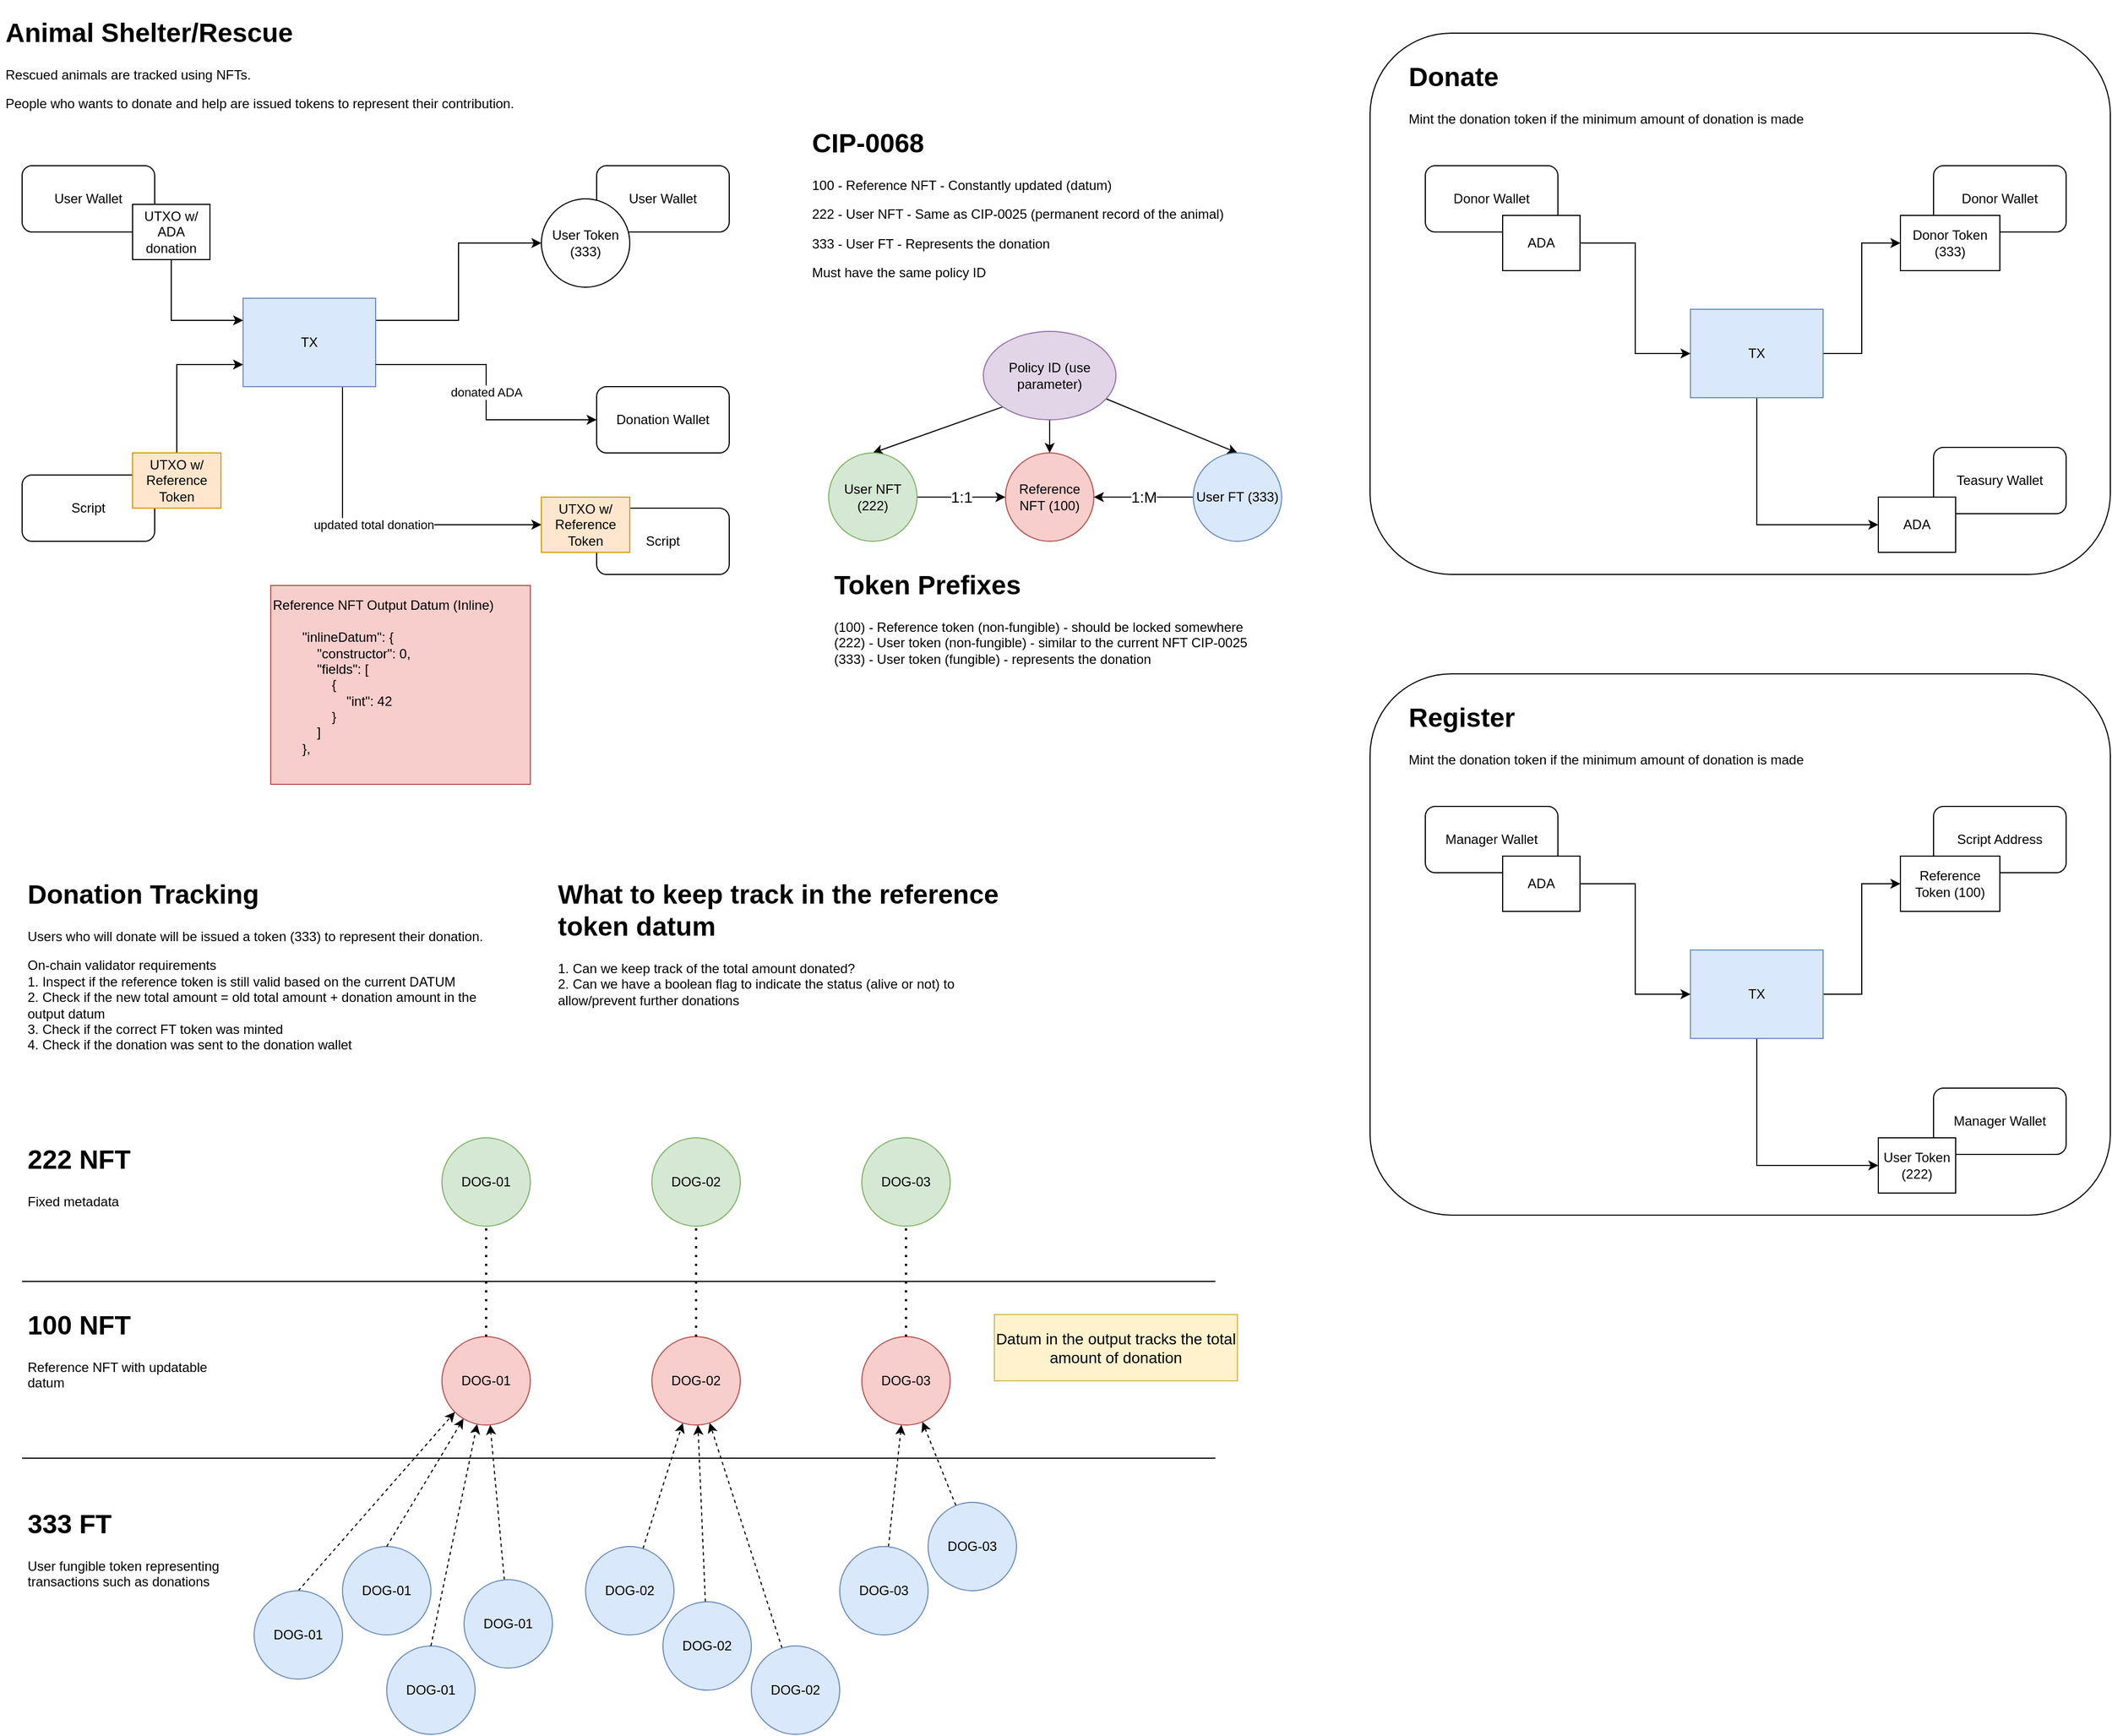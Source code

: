 <mxfile version="20.5.0" type="github">
  <diagram id="odqYZEL_3UX7f1YgIcCa" name="Page-1">
    <mxGraphModel dx="2123" dy="1631" grid="1" gridSize="10" guides="1" tooltips="1" connect="1" arrows="1" fold="1" page="1" pageScale="1" pageWidth="850" pageHeight="1100" math="0" shadow="0">
      <root>
        <mxCell id="0" />
        <mxCell id="1" parent="0" />
        <mxCell id="N18CFHO-jjephov-nG1s-15" value="" style="rounded=1;whiteSpace=wrap;html=1;" vertex="1" parent="1">
          <mxGeometry x="1260" y="40" width="670" height="490" as="geometry" />
        </mxCell>
        <mxCell id="dAVL8cyunABjWrSLzVpG-8" style="edgeStyle=orthogonalEdgeStyle;rounded=0;orthogonalLoop=1;jettySize=auto;html=1;exitX=1;exitY=0.25;exitDx=0;exitDy=0;entryX=0;entryY=0.5;entryDx=0;entryDy=0;" parent="1" source="dAVL8cyunABjWrSLzVpG-1" target="dAVL8cyunABjWrSLzVpG-7" edge="1">
          <mxGeometry relative="1" as="geometry" />
        </mxCell>
        <mxCell id="dAVL8cyunABjWrSLzVpG-10" value="updated total donation" style="edgeStyle=orthogonalEdgeStyle;rounded=0;orthogonalLoop=1;jettySize=auto;html=1;exitX=0.75;exitY=1;exitDx=0;exitDy=0;entryX=0;entryY=0.5;entryDx=0;entryDy=0;" parent="1" source="dAVL8cyunABjWrSLzVpG-1" target="dAVL8cyunABjWrSLzVpG-44" edge="1">
          <mxGeometry relative="1" as="geometry">
            <mxPoint x="440" y="380" as="targetPoint" />
          </mxGeometry>
        </mxCell>
        <mxCell id="dAVL8cyunABjWrSLzVpG-1" value="TX" style="rounded=0;whiteSpace=wrap;html=1;fillColor=#dae8fc;strokeColor=#6c8ebf;" parent="1" vertex="1">
          <mxGeometry x="240" y="280" width="120" height="80" as="geometry" />
        </mxCell>
        <mxCell id="dAVL8cyunABjWrSLzVpG-5" value="User Wallet" style="rounded=1;whiteSpace=wrap;html=1;" parent="1" vertex="1">
          <mxGeometry x="560" y="160" width="120" height="60" as="geometry" />
        </mxCell>
        <mxCell id="dAVL8cyunABjWrSLzVpG-6" value="Donation Wallet" style="rounded=1;whiteSpace=wrap;html=1;" parent="1" vertex="1">
          <mxGeometry x="560" y="360" width="120" height="60" as="geometry" />
        </mxCell>
        <mxCell id="dAVL8cyunABjWrSLzVpG-7" value="User Token (333)" style="ellipse;whiteSpace=wrap;html=1;aspect=fixed;" parent="1" vertex="1">
          <mxGeometry x="510" y="190" width="80" height="80" as="geometry" />
        </mxCell>
        <mxCell id="dAVL8cyunABjWrSLzVpG-12" value="donated ADA" style="edgeStyle=orthogonalEdgeStyle;rounded=0;orthogonalLoop=1;jettySize=auto;html=1;exitX=1;exitY=0.75;exitDx=0;exitDy=0;entryX=0;entryY=0.5;entryDx=0;entryDy=0;" parent="1" source="dAVL8cyunABjWrSLzVpG-1" target="dAVL8cyunABjWrSLzVpG-6" edge="1">
          <mxGeometry relative="1" as="geometry">
            <mxPoint x="480" y="420" as="sourcePoint" />
          </mxGeometry>
        </mxCell>
        <mxCell id="dAVL8cyunABjWrSLzVpG-13" value="Script" style="rounded=1;whiteSpace=wrap;html=1;" parent="1" vertex="1">
          <mxGeometry x="560" y="470" width="120" height="60" as="geometry" />
        </mxCell>
        <mxCell id="dAVL8cyunABjWrSLzVpG-18" style="rounded=0;orthogonalLoop=1;jettySize=auto;html=1;exitX=0;exitY=1;exitDx=0;exitDy=0;entryX=0.5;entryY=0;entryDx=0;entryDy=0;" parent="1" source="dAVL8cyunABjWrSLzVpG-14" target="dAVL8cyunABjWrSLzVpG-16" edge="1">
          <mxGeometry relative="1" as="geometry" />
        </mxCell>
        <mxCell id="dAVL8cyunABjWrSLzVpG-19" style="edgeStyle=none;rounded=0;orthogonalLoop=1;jettySize=auto;html=1;exitX=0.5;exitY=1;exitDx=0;exitDy=0;entryX=0.5;entryY=0;entryDx=0;entryDy=0;" parent="1" source="dAVL8cyunABjWrSLzVpG-14" target="dAVL8cyunABjWrSLzVpG-17" edge="1">
          <mxGeometry relative="1" as="geometry" />
        </mxCell>
        <mxCell id="uIfUFpnsK55GbAupwCwC-9" style="edgeStyle=none;rounded=0;orthogonalLoop=1;jettySize=auto;html=1;entryX=0.5;entryY=0;entryDx=0;entryDy=0;fontSize=14;" parent="1" source="dAVL8cyunABjWrSLzVpG-14" target="uIfUFpnsK55GbAupwCwC-7" edge="1">
          <mxGeometry relative="1" as="geometry" />
        </mxCell>
        <mxCell id="dAVL8cyunABjWrSLzVpG-14" value="Policy ID (use parameter)" style="ellipse;whiteSpace=wrap;html=1;fillColor=#e1d5e7;strokeColor=#9673a6;" parent="1" vertex="1">
          <mxGeometry x="910" y="310" width="120" height="80" as="geometry" />
        </mxCell>
        <mxCell id="dAVL8cyunABjWrSLzVpG-20" value="&lt;div style=&quot;font-size: 14px;&quot;&gt;1:1&lt;/div&gt;" style="edgeStyle=none;rounded=0;orthogonalLoop=1;jettySize=auto;html=1;exitX=1;exitY=0.5;exitDx=0;exitDy=0;entryX=0;entryY=0.5;entryDx=0;entryDy=0;fontSize=14;" parent="1" source="dAVL8cyunABjWrSLzVpG-16" target="dAVL8cyunABjWrSLzVpG-17" edge="1">
          <mxGeometry relative="1" as="geometry" />
        </mxCell>
        <mxCell id="dAVL8cyunABjWrSLzVpG-16" value="User NFT (222)" style="ellipse;whiteSpace=wrap;html=1;aspect=fixed;fillColor=#d5e8d4;strokeColor=#82b366;" parent="1" vertex="1">
          <mxGeometry x="770" y="420" width="80" height="80" as="geometry" />
        </mxCell>
        <mxCell id="dAVL8cyunABjWrSLzVpG-17" value="Reference NFT (100)" style="ellipse;whiteSpace=wrap;html=1;aspect=fixed;fillColor=#f8cecc;strokeColor=#b85450;" parent="1" vertex="1">
          <mxGeometry x="930" y="420" width="80" height="80" as="geometry" />
        </mxCell>
        <mxCell id="dAVL8cyunABjWrSLzVpG-21" value="&lt;h1&gt;Animal Shelter/Rescue&lt;/h1&gt;&lt;p&gt;Rescued animals are tracked using NFTs.&lt;/p&gt;&lt;p&gt;People who wants to donate and help are issued tokens to represent their contribution.&lt;/p&gt;" style="text;html=1;strokeColor=none;fillColor=none;spacing=5;spacingTop=-20;whiteSpace=wrap;overflow=hidden;rounded=0;" parent="1" vertex="1">
          <mxGeometry x="20" y="20" width="530" height="120" as="geometry" />
        </mxCell>
        <mxCell id="dAVL8cyunABjWrSLzVpG-35" value="&lt;h1&gt;Donation Tracking&lt;/h1&gt;&lt;p&gt;Users who will donate will be issued a token (333) to represent their donation.&lt;/p&gt;&lt;p&gt;On-chain validator requirements&lt;br&gt;1. Inspect if the reference token is still valid based on the current DATUM&lt;br&gt;2. Check if the new total amount = old total amount + donation amount in the output datum&lt;br&gt;3. Check if the correct FT token was minted&lt;br&gt;4. Check if the donation was sent to the donation wallet&lt;br&gt;&lt;/p&gt;" style="text;html=1;strokeColor=none;fillColor=none;spacing=5;spacingTop=-20;whiteSpace=wrap;overflow=hidden;rounded=0;" parent="1" vertex="1">
          <mxGeometry x="40" y="800" width="440" height="170" as="geometry" />
        </mxCell>
        <mxCell id="dAVL8cyunABjWrSLzVpG-36" value="&lt;h1&gt;What to keep track in the reference token datum&lt;/h1&gt;&lt;div&gt;1. Can we keep track of the total amount donated?&lt;br&gt;2. Can we have a boolean flag to indicate the status (alive or not) to allow/prevent further donations&lt;/div&gt;&lt;div&gt;&lt;br&gt;&lt;/div&gt;" style="text;html=1;strokeColor=none;fillColor=none;spacing=5;spacingTop=-20;whiteSpace=wrap;overflow=hidden;rounded=0;" parent="1" vertex="1">
          <mxGeometry x="520" y="800" width="440" height="150" as="geometry" />
        </mxCell>
        <mxCell id="dAVL8cyunABjWrSLzVpG-39" value="" style="edgeStyle=orthogonalEdgeStyle;rounded=0;orthogonalLoop=1;jettySize=auto;html=1;entryX=0;entryY=0.25;entryDx=0;entryDy=0;exitX=0.5;exitY=1;exitDx=0;exitDy=0;" parent="1" source="dAVL8cyunABjWrSLzVpG-38" target="dAVL8cyunABjWrSLzVpG-1" edge="1">
          <mxGeometry relative="1" as="geometry" />
        </mxCell>
        <mxCell id="dAVL8cyunABjWrSLzVpG-41" value="User Wallet" style="rounded=1;whiteSpace=wrap;html=1;" parent="1" vertex="1">
          <mxGeometry x="40" y="160" width="120" height="60" as="geometry" />
        </mxCell>
        <mxCell id="dAVL8cyunABjWrSLzVpG-38" value="UTXO w/ ADA donation" style="rounded=0;whiteSpace=wrap;html=1;" parent="1" vertex="1">
          <mxGeometry x="140" y="195" width="70" height="50" as="geometry" />
        </mxCell>
        <mxCell id="dAVL8cyunABjWrSLzVpG-42" value="Script" style="rounded=1;whiteSpace=wrap;html=1;" parent="1" vertex="1">
          <mxGeometry x="40" y="440" width="120" height="60" as="geometry" />
        </mxCell>
        <mxCell id="dAVL8cyunABjWrSLzVpG-43" style="edgeStyle=orthogonalEdgeStyle;rounded=0;orthogonalLoop=1;jettySize=auto;html=1;exitX=0.5;exitY=0;exitDx=0;exitDy=0;entryX=0;entryY=0.75;entryDx=0;entryDy=0;" parent="1" source="dAVL8cyunABjWrSLzVpG-40" target="dAVL8cyunABjWrSLzVpG-1" edge="1">
          <mxGeometry relative="1" as="geometry" />
        </mxCell>
        <mxCell id="dAVL8cyunABjWrSLzVpG-40" value="UTXO w/ Reference Token" style="rounded=0;whiteSpace=wrap;html=1;fillColor=#ffe6cc;strokeColor=#d79b00;" parent="1" vertex="1">
          <mxGeometry x="140" y="420" width="80" height="50" as="geometry" />
        </mxCell>
        <mxCell id="dAVL8cyunABjWrSLzVpG-44" value="UTXO w/ Reference Token" style="rounded=0;whiteSpace=wrap;html=1;fillColor=#ffe6cc;strokeColor=#d79b00;" parent="1" vertex="1">
          <mxGeometry x="510" y="460" width="80" height="50" as="geometry" />
        </mxCell>
        <mxCell id="dAVL8cyunABjWrSLzVpG-45" value="&lt;div style=&quot;&quot;&gt;&lt;span style=&quot;background-color: initial;&quot;&gt;Reference NFT Output Datum (Inline)&lt;/span&gt;&lt;/div&gt;&lt;div style=&quot;&quot;&gt;&lt;br&gt;&lt;/div&gt;&lt;div style=&quot;&quot;&gt;&lt;div&gt;&amp;nbsp; &amp;nbsp; &amp;nbsp; &amp;nbsp; &quot;inlineDatum&quot;: {&lt;/div&gt;&lt;div&gt;&amp;nbsp; &amp;nbsp; &amp;nbsp; &amp;nbsp; &amp;nbsp; &amp;nbsp; &quot;constructor&quot;: 0,&lt;/div&gt;&lt;div&gt;&amp;nbsp; &amp;nbsp; &amp;nbsp; &amp;nbsp; &amp;nbsp; &amp;nbsp; &quot;fields&quot;: [&lt;/div&gt;&lt;div&gt;&amp;nbsp; &amp;nbsp; &amp;nbsp; &amp;nbsp; &amp;nbsp; &amp;nbsp; &amp;nbsp; &amp;nbsp; {&lt;/div&gt;&lt;div&gt;&amp;nbsp; &amp;nbsp; &amp;nbsp; &amp;nbsp; &amp;nbsp; &amp;nbsp; &amp;nbsp; &amp;nbsp; &amp;nbsp; &amp;nbsp; &quot;int&quot;: 42&lt;/div&gt;&lt;div&gt;&amp;nbsp; &amp;nbsp; &amp;nbsp; &amp;nbsp; &amp;nbsp; &amp;nbsp; &amp;nbsp; &amp;nbsp; }&lt;/div&gt;&lt;div&gt;&amp;nbsp; &amp;nbsp; &amp;nbsp; &amp;nbsp; &amp;nbsp; &amp;nbsp; ]&lt;/div&gt;&lt;div&gt;&amp;nbsp; &amp;nbsp; &amp;nbsp; &amp;nbsp; },&lt;/div&gt;&lt;/div&gt;&lt;div style=&quot;&quot;&gt;&lt;span style=&quot;background-color: initial;&quot;&gt;&lt;br&gt;&lt;/span&gt;&lt;/div&gt;" style="rounded=0;whiteSpace=wrap;html=1;align=left;fillColor=#f8cecc;strokeColor=#b85450;" parent="1" vertex="1">
          <mxGeometry x="265" y="540" width="235" height="180" as="geometry" />
        </mxCell>
        <mxCell id="dAVL8cyunABjWrSLzVpG-46" value="&lt;h1&gt;CIP-0068&lt;/h1&gt;&lt;p&gt;100 - Reference NFT - Constantly updated (datum)&lt;/p&gt;&lt;p&gt;222 - User NFT - Same as CIP-0025 (permanent record of the animal)&lt;/p&gt;&lt;p&gt;333 - User FT - Represents the donation&lt;/p&gt;&lt;p&gt;Must have the same policy ID&lt;br&gt;&lt;/p&gt;" style="text;html=1;strokeColor=none;fillColor=none;spacing=5;spacingTop=-20;whiteSpace=wrap;overflow=hidden;rounded=0;" parent="1" vertex="1">
          <mxGeometry x="750" y="120" width="400" height="160" as="geometry" />
        </mxCell>
        <mxCell id="dAVL8cyunABjWrSLzVpG-48" value="DOG-01" style="ellipse;whiteSpace=wrap;html=1;aspect=fixed;fillColor=#f8cecc;strokeColor=#b85450;" parent="1" vertex="1">
          <mxGeometry x="420" y="1220" width="80" height="80" as="geometry" />
        </mxCell>
        <mxCell id="dAVL8cyunABjWrSLzVpG-49" value="DOG-02" style="ellipse;whiteSpace=wrap;html=1;aspect=fixed;fillColor=#f8cecc;strokeColor=#b85450;" parent="1" vertex="1">
          <mxGeometry x="610" y="1220" width="80" height="80" as="geometry" />
        </mxCell>
        <mxCell id="dAVL8cyunABjWrSLzVpG-50" value="DOG-03" style="ellipse;whiteSpace=wrap;html=1;aspect=fixed;fillColor=#f8cecc;strokeColor=#b85450;" parent="1" vertex="1">
          <mxGeometry x="800" y="1220" width="80" height="80" as="geometry" />
        </mxCell>
        <mxCell id="dAVL8cyunABjWrSLzVpG-51" value="DOG-01" style="ellipse;whiteSpace=wrap;html=1;aspect=fixed;fillColor=#d5e8d4;strokeColor=#82b366;" parent="1" vertex="1">
          <mxGeometry x="420" y="1040" width="80" height="80" as="geometry" />
        </mxCell>
        <mxCell id="dAVL8cyunABjWrSLzVpG-52" value="DOG-02" style="ellipse;whiteSpace=wrap;html=1;aspect=fixed;fillColor=#d5e8d4;strokeColor=#82b366;" parent="1" vertex="1">
          <mxGeometry x="610" y="1040" width="80" height="80" as="geometry" />
        </mxCell>
        <mxCell id="dAVL8cyunABjWrSLzVpG-53" value="DOG-03" style="ellipse;whiteSpace=wrap;html=1;aspect=fixed;fillColor=#d5e8d4;strokeColor=#82b366;" parent="1" vertex="1">
          <mxGeometry x="800" y="1040" width="80" height="80" as="geometry" />
        </mxCell>
        <mxCell id="dAVL8cyunABjWrSLzVpG-55" value="" style="endArrow=none;html=1;rounded=0;" parent="1" edge="1">
          <mxGeometry width="50" height="50" relative="1" as="geometry">
            <mxPoint x="40" y="1170" as="sourcePoint" />
            <mxPoint x="1120" y="1170" as="targetPoint" />
          </mxGeometry>
        </mxCell>
        <mxCell id="dAVL8cyunABjWrSLzVpG-56" value="&lt;h1&gt;222 NFT&lt;/h1&gt;&lt;p&gt;Fixed metadata&lt;/p&gt;" style="text;html=1;strokeColor=none;fillColor=none;spacing=5;spacingTop=-20;whiteSpace=wrap;overflow=hidden;rounded=0;" parent="1" vertex="1">
          <mxGeometry x="40" y="1040" width="190" height="120" as="geometry" />
        </mxCell>
        <mxCell id="dAVL8cyunABjWrSLzVpG-57" value="&lt;h1&gt;100 NFT&lt;/h1&gt;&lt;p&gt;Reference NFT with updatable datum&lt;/p&gt;" style="text;html=1;strokeColor=none;fillColor=none;spacing=5;spacingTop=-20;whiteSpace=wrap;overflow=hidden;rounded=0;" parent="1" vertex="1">
          <mxGeometry x="40" y="1190" width="190" height="120" as="geometry" />
        </mxCell>
        <mxCell id="dAVL8cyunABjWrSLzVpG-58" value="" style="endArrow=none;html=1;rounded=0;" parent="1" edge="1">
          <mxGeometry width="50" height="50" relative="1" as="geometry">
            <mxPoint x="40" y="1330" as="sourcePoint" />
            <mxPoint x="1120" y="1330" as="targetPoint" />
          </mxGeometry>
        </mxCell>
        <mxCell id="dAVL8cyunABjWrSLzVpG-59" value="" style="endArrow=none;dashed=1;html=1;dashPattern=1 3;strokeWidth=2;rounded=0;entryX=0.5;entryY=1;entryDx=0;entryDy=0;" parent="1" source="dAVL8cyunABjWrSLzVpG-48" target="dAVL8cyunABjWrSLzVpG-51" edge="1">
          <mxGeometry width="50" height="50" relative="1" as="geometry">
            <mxPoint x="400" y="1320" as="sourcePoint" />
            <mxPoint x="480" y="1130" as="targetPoint" />
          </mxGeometry>
        </mxCell>
        <mxCell id="dAVL8cyunABjWrSLzVpG-60" value="" style="endArrow=none;dashed=1;html=1;dashPattern=1 3;strokeWidth=2;rounded=0;entryX=0.5;entryY=1;entryDx=0;entryDy=0;exitX=0.5;exitY=0;exitDx=0;exitDy=0;" parent="1" source="dAVL8cyunABjWrSLzVpG-49" target="dAVL8cyunABjWrSLzVpG-52" edge="1">
          <mxGeometry width="50" height="50" relative="1" as="geometry">
            <mxPoint x="470" y="1230" as="sourcePoint" />
            <mxPoint x="470" y="1130" as="targetPoint" />
          </mxGeometry>
        </mxCell>
        <mxCell id="dAVL8cyunABjWrSLzVpG-61" value="" style="endArrow=none;dashed=1;html=1;dashPattern=1 3;strokeWidth=2;rounded=0;entryX=0.5;entryY=1;entryDx=0;entryDy=0;exitX=0.5;exitY=0;exitDx=0;exitDy=0;" parent="1" source="dAVL8cyunABjWrSLzVpG-50" target="dAVL8cyunABjWrSLzVpG-53" edge="1">
          <mxGeometry width="50" height="50" relative="1" as="geometry">
            <mxPoint x="660" y="1230" as="sourcePoint" />
            <mxPoint x="660" y="1130" as="targetPoint" />
          </mxGeometry>
        </mxCell>
        <mxCell id="dAVL8cyunABjWrSLzVpG-62" value="&lt;h1&gt;333 FT&lt;/h1&gt;&lt;p&gt;User fungible token representing transactions such as donations&lt;/p&gt;" style="text;html=1;strokeColor=none;fillColor=none;spacing=5;spacingTop=-20;whiteSpace=wrap;overflow=hidden;rounded=0;" parent="1" vertex="1">
          <mxGeometry x="40" y="1370" width="190" height="120" as="geometry" />
        </mxCell>
        <mxCell id="dAVL8cyunABjWrSLzVpG-71" style="rounded=0;orthogonalLoop=1;jettySize=auto;html=1;exitX=0.5;exitY=0;exitDx=0;exitDy=0;entryX=0;entryY=1;entryDx=0;entryDy=0;dashed=1;" parent="1" source="dAVL8cyunABjWrSLzVpG-63" target="dAVL8cyunABjWrSLzVpG-48" edge="1">
          <mxGeometry relative="1" as="geometry" />
        </mxCell>
        <mxCell id="dAVL8cyunABjWrSLzVpG-63" value="DOG-01" style="ellipse;whiteSpace=wrap;html=1;aspect=fixed;fillColor=#dae8fc;strokeColor=#6c8ebf;" parent="1" vertex="1">
          <mxGeometry x="250" y="1450" width="80" height="80" as="geometry" />
        </mxCell>
        <mxCell id="dAVL8cyunABjWrSLzVpG-64" value="DOG-01" style="ellipse;whiteSpace=wrap;html=1;aspect=fixed;fillColor=#dae8fc;strokeColor=#6c8ebf;" parent="1" vertex="1">
          <mxGeometry x="330" y="1410" width="80" height="80" as="geometry" />
        </mxCell>
        <mxCell id="dAVL8cyunABjWrSLzVpG-65" value="DOG-01" style="ellipse;whiteSpace=wrap;html=1;aspect=fixed;fillColor=#dae8fc;strokeColor=#6c8ebf;" parent="1" vertex="1">
          <mxGeometry x="370" y="1500" width="80" height="80" as="geometry" />
        </mxCell>
        <mxCell id="dAVL8cyunABjWrSLzVpG-74" style="edgeStyle=none;rounded=0;orthogonalLoop=1;jettySize=auto;html=1;dashed=1;" parent="1" source="dAVL8cyunABjWrSLzVpG-66" target="dAVL8cyunABjWrSLzVpG-49" edge="1">
          <mxGeometry relative="1" as="geometry" />
        </mxCell>
        <mxCell id="dAVL8cyunABjWrSLzVpG-66" value="DOG-02" style="ellipse;whiteSpace=wrap;html=1;aspect=fixed;fillColor=#dae8fc;strokeColor=#6c8ebf;" parent="1" vertex="1">
          <mxGeometry x="550" y="1410" width="80" height="80" as="geometry" />
        </mxCell>
        <mxCell id="dAVL8cyunABjWrSLzVpG-75" style="edgeStyle=none;rounded=0;orthogonalLoop=1;jettySize=auto;html=1;dashed=1;" parent="1" source="dAVL8cyunABjWrSLzVpG-67" target="dAVL8cyunABjWrSLzVpG-49" edge="1">
          <mxGeometry relative="1" as="geometry" />
        </mxCell>
        <mxCell id="dAVL8cyunABjWrSLzVpG-67" value="DOG-02" style="ellipse;whiteSpace=wrap;html=1;aspect=fixed;fillColor=#dae8fc;strokeColor=#6c8ebf;" parent="1" vertex="1">
          <mxGeometry x="620" y="1460" width="80" height="80" as="geometry" />
        </mxCell>
        <mxCell id="dAVL8cyunABjWrSLzVpG-77" style="edgeStyle=none;rounded=0;orthogonalLoop=1;jettySize=auto;html=1;dashed=1;" parent="1" source="dAVL8cyunABjWrSLzVpG-69" target="dAVL8cyunABjWrSLzVpG-50" edge="1">
          <mxGeometry relative="1" as="geometry" />
        </mxCell>
        <mxCell id="dAVL8cyunABjWrSLzVpG-69" value="DOG-03" style="ellipse;whiteSpace=wrap;html=1;aspect=fixed;fillColor=#dae8fc;strokeColor=#6c8ebf;" parent="1" vertex="1">
          <mxGeometry x="780" y="1410" width="80" height="80" as="geometry" />
        </mxCell>
        <mxCell id="dAVL8cyunABjWrSLzVpG-78" style="edgeStyle=none;rounded=0;orthogonalLoop=1;jettySize=auto;html=1;dashed=1;" parent="1" source="dAVL8cyunABjWrSLzVpG-70" target="dAVL8cyunABjWrSLzVpG-50" edge="1">
          <mxGeometry relative="1" as="geometry" />
        </mxCell>
        <mxCell id="dAVL8cyunABjWrSLzVpG-70" value="DOG-03" style="ellipse;whiteSpace=wrap;html=1;aspect=fixed;fillColor=#dae8fc;strokeColor=#6c8ebf;" parent="1" vertex="1">
          <mxGeometry x="860" y="1370" width="80" height="80" as="geometry" />
        </mxCell>
        <mxCell id="dAVL8cyunABjWrSLzVpG-72" style="rounded=0;orthogonalLoop=1;jettySize=auto;html=1;exitX=0.5;exitY=0;exitDx=0;exitDy=0;dashed=1;" parent="1" source="dAVL8cyunABjWrSLzVpG-64" target="dAVL8cyunABjWrSLzVpG-48" edge="1">
          <mxGeometry relative="1" as="geometry">
            <mxPoint x="290" y="1420" as="sourcePoint" />
            <mxPoint x="460" y="1300" as="targetPoint" />
          </mxGeometry>
        </mxCell>
        <mxCell id="dAVL8cyunABjWrSLzVpG-73" style="rounded=0;orthogonalLoop=1;jettySize=auto;html=1;exitX=0.5;exitY=0;exitDx=0;exitDy=0;dashed=1;" parent="1" source="dAVL8cyunABjWrSLzVpG-65" target="dAVL8cyunABjWrSLzVpG-48" edge="1">
          <mxGeometry relative="1" as="geometry">
            <mxPoint x="380" y="1420" as="sourcePoint" />
            <mxPoint x="462" y="1312" as="targetPoint" />
          </mxGeometry>
        </mxCell>
        <mxCell id="uIfUFpnsK55GbAupwCwC-1" value="Datum in the output tracks the total amount of donation" style="text;html=1;strokeColor=#d6b656;fillColor=#fff2cc;align=center;verticalAlign=middle;whiteSpace=wrap;rounded=0;fontSize=14;" parent="1" vertex="1">
          <mxGeometry x="920" y="1200" width="220" height="60" as="geometry" />
        </mxCell>
        <mxCell id="uIfUFpnsK55GbAupwCwC-3" style="rounded=0;orthogonalLoop=1;jettySize=auto;html=1;fontSize=14;dashed=1;" parent="1" source="uIfUFpnsK55GbAupwCwC-2" target="dAVL8cyunABjWrSLzVpG-49" edge="1">
          <mxGeometry relative="1" as="geometry" />
        </mxCell>
        <mxCell id="uIfUFpnsK55GbAupwCwC-2" value="DOG-02" style="ellipse;whiteSpace=wrap;html=1;aspect=fixed;fillColor=#dae8fc;strokeColor=#6c8ebf;" parent="1" vertex="1">
          <mxGeometry x="700" y="1500" width="80" height="80" as="geometry" />
        </mxCell>
        <mxCell id="uIfUFpnsK55GbAupwCwC-5" style="edgeStyle=none;rounded=0;orthogonalLoop=1;jettySize=auto;html=1;dashed=1;fontSize=14;" parent="1" source="uIfUFpnsK55GbAupwCwC-4" target="dAVL8cyunABjWrSLzVpG-48" edge="1">
          <mxGeometry relative="1" as="geometry" />
        </mxCell>
        <mxCell id="uIfUFpnsK55GbAupwCwC-4" value="DOG-01" style="ellipse;whiteSpace=wrap;html=1;aspect=fixed;fillColor=#dae8fc;strokeColor=#6c8ebf;" parent="1" vertex="1">
          <mxGeometry x="440" y="1440" width="80" height="80" as="geometry" />
        </mxCell>
        <mxCell id="uIfUFpnsK55GbAupwCwC-8" value="&lt;div&gt;1:M&lt;/div&gt;" style="edgeStyle=none;rounded=0;orthogonalLoop=1;jettySize=auto;html=1;exitX=0;exitY=0.5;exitDx=0;exitDy=0;entryX=1;entryY=0.5;entryDx=0;entryDy=0;fontSize=14;" parent="1" source="uIfUFpnsK55GbAupwCwC-7" target="dAVL8cyunABjWrSLzVpG-17" edge="1">
          <mxGeometry relative="1" as="geometry" />
        </mxCell>
        <mxCell id="uIfUFpnsK55GbAupwCwC-7" value="User FT (333)" style="ellipse;whiteSpace=wrap;html=1;aspect=fixed;fillColor=#dae8fc;strokeColor=#6c8ebf;" parent="1" vertex="1">
          <mxGeometry x="1100" y="420" width="80" height="80" as="geometry" />
        </mxCell>
        <mxCell id="N18CFHO-jjephov-nG1s-9" style="edgeStyle=orthogonalEdgeStyle;rounded=0;orthogonalLoop=1;jettySize=auto;html=1;entryX=0;entryY=0.5;entryDx=0;entryDy=0;" edge="1" parent="1" source="N18CFHO-jjephov-nG1s-1" target="N18CFHO-jjephov-nG1s-6">
          <mxGeometry relative="1" as="geometry" />
        </mxCell>
        <mxCell id="N18CFHO-jjephov-nG1s-13" style="edgeStyle=orthogonalEdgeStyle;rounded=0;orthogonalLoop=1;jettySize=auto;html=1;exitX=0.5;exitY=1;exitDx=0;exitDy=0;entryX=0;entryY=0.5;entryDx=0;entryDy=0;" edge="1" parent="1" source="N18CFHO-jjephov-nG1s-1" target="N18CFHO-jjephov-nG1s-12">
          <mxGeometry relative="1" as="geometry" />
        </mxCell>
        <mxCell id="N18CFHO-jjephov-nG1s-1" value="TX" style="rounded=0;whiteSpace=wrap;html=1;fillColor=#dae8fc;strokeColor=#6c8ebf;" vertex="1" parent="1">
          <mxGeometry x="1550" y="290" width="120" height="80" as="geometry" />
        </mxCell>
        <mxCell id="N18CFHO-jjephov-nG1s-2" value="Donor Wallet" style="rounded=1;whiteSpace=wrap;html=1;" vertex="1" parent="1">
          <mxGeometry x="1310" y="160" width="120" height="60" as="geometry" />
        </mxCell>
        <mxCell id="N18CFHO-jjephov-nG1s-4" style="edgeStyle=orthogonalEdgeStyle;rounded=0;orthogonalLoop=1;jettySize=auto;html=1;entryX=0;entryY=0.5;entryDx=0;entryDy=0;" edge="1" parent="1" source="N18CFHO-jjephov-nG1s-3" target="N18CFHO-jjephov-nG1s-1">
          <mxGeometry relative="1" as="geometry" />
        </mxCell>
        <mxCell id="N18CFHO-jjephov-nG1s-3" value="ADA" style="rounded=0;whiteSpace=wrap;html=1;" vertex="1" parent="1">
          <mxGeometry x="1380" y="205" width="70" height="50" as="geometry" />
        </mxCell>
        <mxCell id="N18CFHO-jjephov-nG1s-5" value="Donor Wallet" style="rounded=1;whiteSpace=wrap;html=1;" vertex="1" parent="1">
          <mxGeometry x="1770" y="160" width="120" height="60" as="geometry" />
        </mxCell>
        <mxCell id="N18CFHO-jjephov-nG1s-6" value="Donor Token (333)" style="rounded=0;whiteSpace=wrap;html=1;" vertex="1" parent="1">
          <mxGeometry x="1740" y="205" width="90" height="50" as="geometry" />
        </mxCell>
        <mxCell id="N18CFHO-jjephov-nG1s-8" value="&lt;h1&gt;Token Prefixes&lt;br&gt;&lt;/h1&gt;&lt;p&gt;(100) - Reference token (non-fungible) - should be locked somewhere&lt;br&gt;(222) - User token (non-fungible) - similar to the current NFT CIP-0025&lt;br&gt;(333) - User token (fungible) - represents the donation&lt;br&gt;&lt;/p&gt;" style="text;html=1;strokeColor=none;fillColor=none;spacing=5;spacingTop=-20;whiteSpace=wrap;overflow=hidden;rounded=0;" vertex="1" parent="1">
          <mxGeometry x="770" y="520" width="510" height="120" as="geometry" />
        </mxCell>
        <mxCell id="N18CFHO-jjephov-nG1s-10" value="Teasury Wallet" style="rounded=1;whiteSpace=wrap;html=1;" vertex="1" parent="1">
          <mxGeometry x="1770" y="415" width="120" height="60" as="geometry" />
        </mxCell>
        <mxCell id="N18CFHO-jjephov-nG1s-12" value="ADA" style="rounded=0;whiteSpace=wrap;html=1;" vertex="1" parent="1">
          <mxGeometry x="1720" y="460" width="70" height="50" as="geometry" />
        </mxCell>
        <mxCell id="N18CFHO-jjephov-nG1s-14" value="&lt;h1&gt;Donate&lt;br&gt;&lt;/h1&gt;&lt;p&gt;Mint the donation token if the minimum amount of donation is made&lt;br&gt;&lt;/p&gt;" style="text;html=1;strokeColor=none;fillColor=none;spacing=5;spacingTop=-20;whiteSpace=wrap;overflow=hidden;rounded=0;" vertex="1" parent="1">
          <mxGeometry x="1290" y="60" width="510" height="120" as="geometry" />
        </mxCell>
        <mxCell id="N18CFHO-jjephov-nG1s-17" value="" style="rounded=1;whiteSpace=wrap;html=1;" vertex="1" parent="1">
          <mxGeometry x="1260" y="620" width="670" height="490" as="geometry" />
        </mxCell>
        <mxCell id="N18CFHO-jjephov-nG1s-18" style="edgeStyle=orthogonalEdgeStyle;rounded=0;orthogonalLoop=1;jettySize=auto;html=1;entryX=0;entryY=0.5;entryDx=0;entryDy=0;" edge="1" parent="1" source="N18CFHO-jjephov-nG1s-20" target="N18CFHO-jjephov-nG1s-25">
          <mxGeometry relative="1" as="geometry" />
        </mxCell>
        <mxCell id="N18CFHO-jjephov-nG1s-19" style="edgeStyle=orthogonalEdgeStyle;rounded=0;orthogonalLoop=1;jettySize=auto;html=1;exitX=0.5;exitY=1;exitDx=0;exitDy=0;entryX=0;entryY=0.5;entryDx=0;entryDy=0;" edge="1" parent="1" source="N18CFHO-jjephov-nG1s-20" target="N18CFHO-jjephov-nG1s-27">
          <mxGeometry relative="1" as="geometry" />
        </mxCell>
        <mxCell id="N18CFHO-jjephov-nG1s-20" value="TX" style="rounded=0;whiteSpace=wrap;html=1;fillColor=#dae8fc;strokeColor=#6c8ebf;" vertex="1" parent="1">
          <mxGeometry x="1550" y="870" width="120" height="80" as="geometry" />
        </mxCell>
        <mxCell id="N18CFHO-jjephov-nG1s-21" value="Manager Wallet" style="rounded=1;whiteSpace=wrap;html=1;" vertex="1" parent="1">
          <mxGeometry x="1310" y="740" width="120" height="60" as="geometry" />
        </mxCell>
        <mxCell id="N18CFHO-jjephov-nG1s-22" style="edgeStyle=orthogonalEdgeStyle;rounded=0;orthogonalLoop=1;jettySize=auto;html=1;entryX=0;entryY=0.5;entryDx=0;entryDy=0;" edge="1" parent="1" source="N18CFHO-jjephov-nG1s-23" target="N18CFHO-jjephov-nG1s-20">
          <mxGeometry relative="1" as="geometry" />
        </mxCell>
        <mxCell id="N18CFHO-jjephov-nG1s-23" value="ADA" style="rounded=0;whiteSpace=wrap;html=1;" vertex="1" parent="1">
          <mxGeometry x="1380" y="785" width="70" height="50" as="geometry" />
        </mxCell>
        <mxCell id="N18CFHO-jjephov-nG1s-24" value="Script Address" style="rounded=1;whiteSpace=wrap;html=1;" vertex="1" parent="1">
          <mxGeometry x="1770" y="740" width="120" height="60" as="geometry" />
        </mxCell>
        <mxCell id="N18CFHO-jjephov-nG1s-25" value="Reference Token (100)" style="rounded=0;whiteSpace=wrap;html=1;" vertex="1" parent="1">
          <mxGeometry x="1740" y="785" width="90" height="50" as="geometry" />
        </mxCell>
        <mxCell id="N18CFHO-jjephov-nG1s-26" value="Manager Wallet" style="rounded=1;whiteSpace=wrap;html=1;" vertex="1" parent="1">
          <mxGeometry x="1770" y="995" width="120" height="60" as="geometry" />
        </mxCell>
        <mxCell id="N18CFHO-jjephov-nG1s-27" value="User Token (222)" style="rounded=0;whiteSpace=wrap;html=1;" vertex="1" parent="1">
          <mxGeometry x="1720" y="1040" width="70" height="50" as="geometry" />
        </mxCell>
        <mxCell id="N18CFHO-jjephov-nG1s-28" value="&lt;h1&gt;Register&lt;br&gt;&lt;/h1&gt;&lt;p&gt;Mint the donation token if the minimum amount of donation is made&lt;br&gt;&lt;/p&gt;" style="text;html=1;strokeColor=none;fillColor=none;spacing=5;spacingTop=-20;whiteSpace=wrap;overflow=hidden;rounded=0;" vertex="1" parent="1">
          <mxGeometry x="1290" y="640" width="510" height="120" as="geometry" />
        </mxCell>
      </root>
    </mxGraphModel>
  </diagram>
</mxfile>

